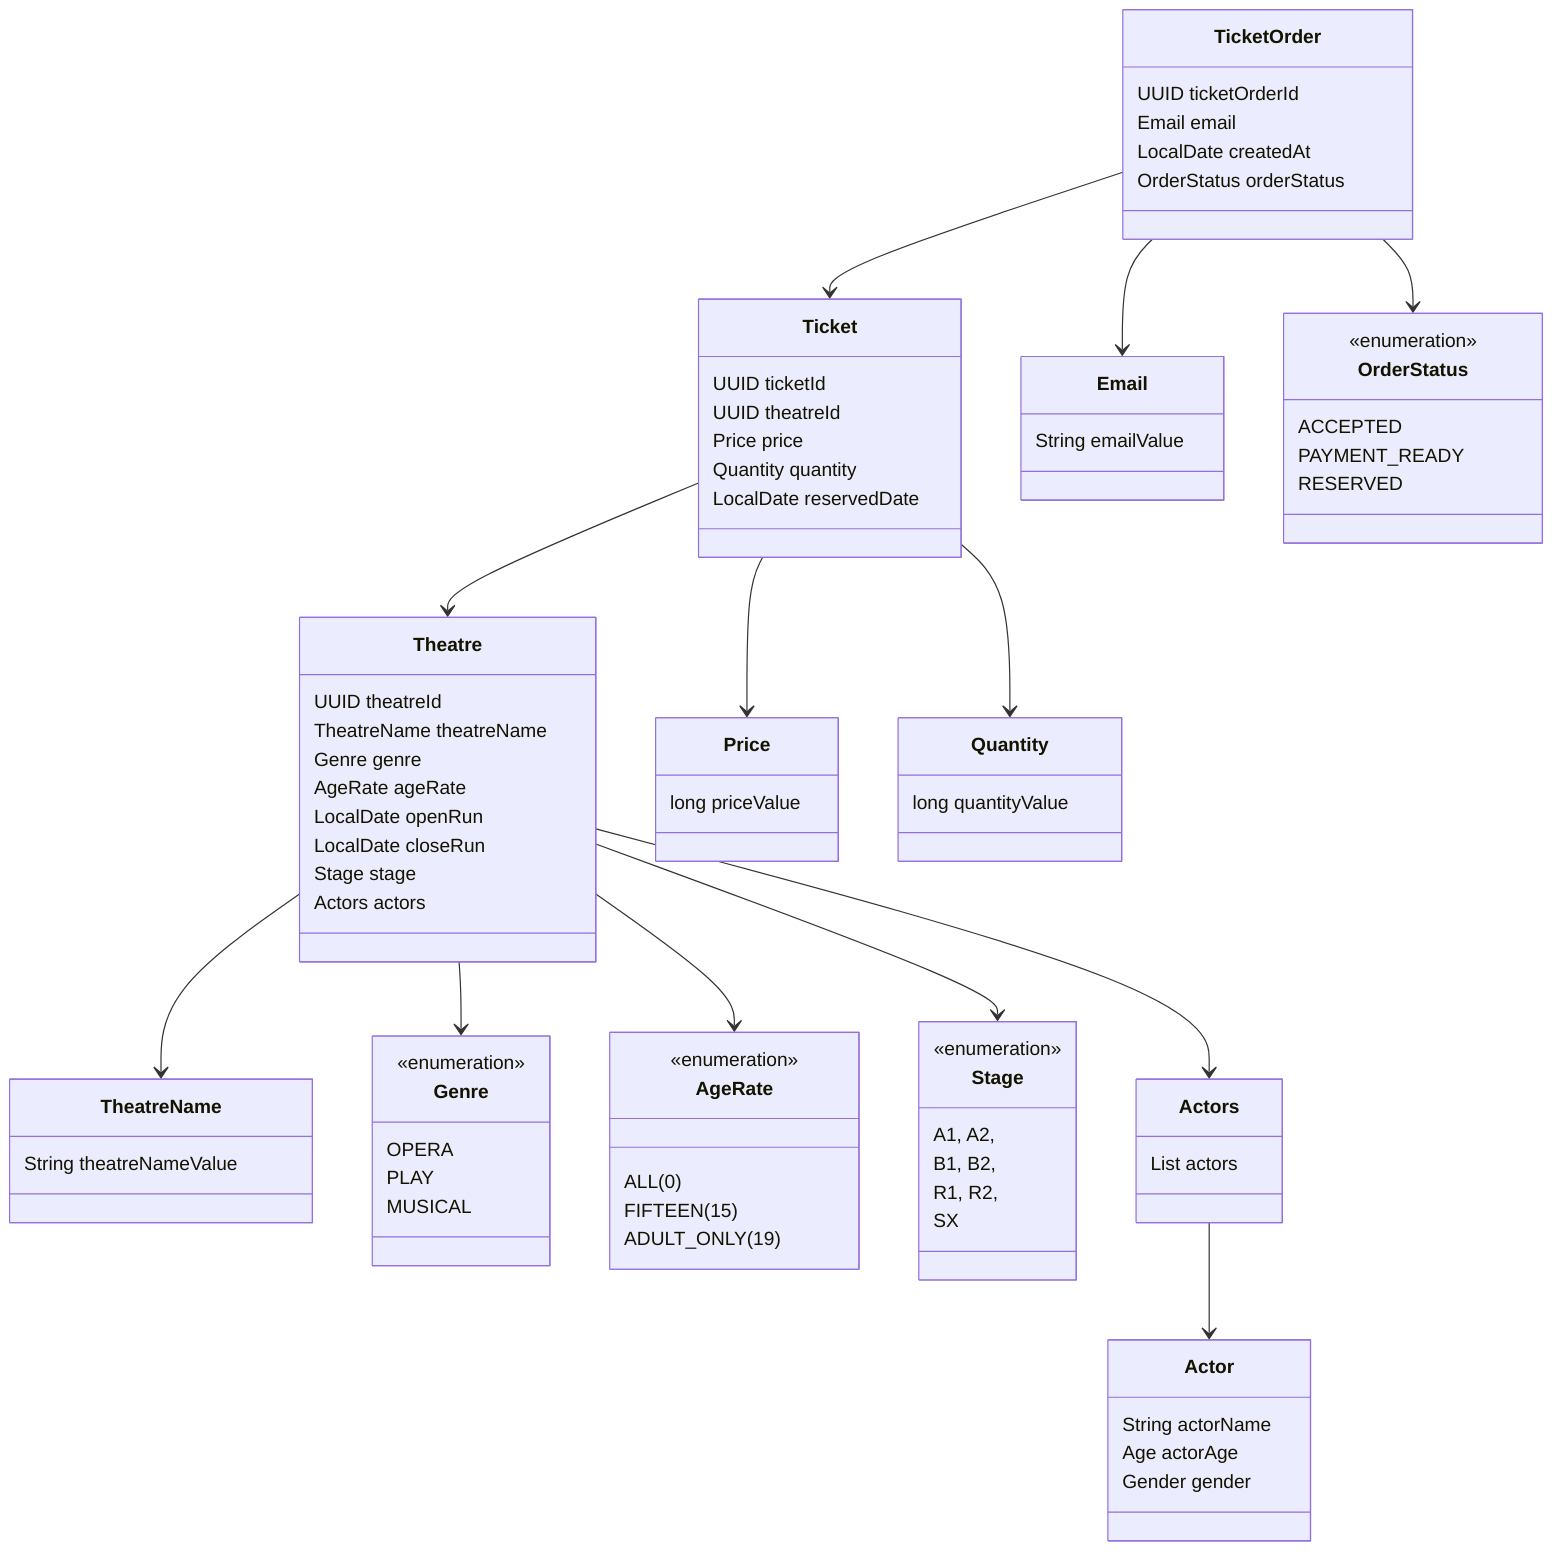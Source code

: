 classDiagram

    %% domain Theatre
    class Theatre {
        UUID theatreId
        TheatreName theatreName
        Genre genre
        AgeRate ageRate
        LocalDate openRun
        LocalDate closeRun
        Stage stage
        Actors actors
    }

    class TheatreName {
        String theatreNameValue
    }

    class Genre {
        <<enumeration>>
        OPERA
        PLAY
        MUSICAL
    }

    class AgeRate {
        <<enumeration>>
        ALL(0)
        FIFTEEN(15)
        ADULT_ONLY(19)
    }

    class Stage {
        <<enumeration>>
        A1, A2,
        B1, B2,
        R1, R2,
        SX
    }

    class Actors {
        List<Actor> actors
    }
    class Actor {
        String actorName
        Age actorAge
        Gender gender
    }
    Actors --> Actor

    Theatre --> TheatreName
    Theatre --> Genre
    Theatre --> AgeRate
    Theatre --> Stage
    Theatre --> Actors

    %% domain Ticket
    class Ticket {
        UUID ticketId
        UUID theatreId
        Price price
        Quantity quantity
        LocalDate reservedDate
    }

    class Price {
        long priceValue
    }

    class Quantity {
        long quantityValue
    }

    Ticket --> Price
    Ticket --> Quantity

    %% domain TicketOrder
    class TicketOrder {
        UUID ticketOrderId
        Email email
        LocalDate createdAt
        OrderStatus orderStatus
    }

    class Email {
        String emailValue
    }

    class OrderStatus {
        <<enumeration>>
        ACCEPTED
        PAYMENT_READY
        RESERVED
    }

    TicketOrder --> Email
    TicketOrder --> OrderStatus

    TicketOrder --> Ticket

    Ticket --> Theatre
